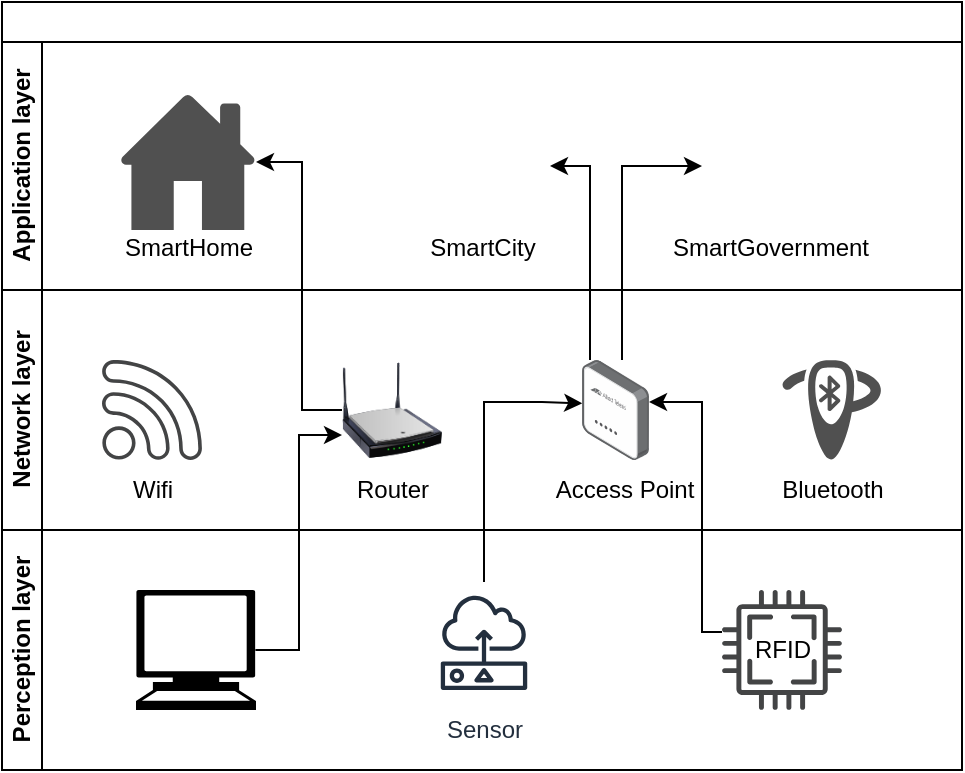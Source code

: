 <mxfile version="24.7.14">
  <diagram name="Page-1" id="r0GeugsKwieeJoHtUVfg">
    <mxGraphModel dx="940" dy="447" grid="1" gridSize="10" guides="1" tooltips="1" connect="1" arrows="1" fold="1" page="1" pageScale="1" pageWidth="850" pageHeight="1100" math="0" shadow="0">
      <root>
        <mxCell id="0" />
        <mxCell id="1" parent="0" />
        <mxCell id="H55He2t9uDGsArWsT2Ku-1" value="" style="swimlane;childLayout=stackLayout;resizeParent=1;resizeParentMax=0;horizontal=1;startSize=20;horizontalStack=0;html=1;" vertex="1" parent="1">
          <mxGeometry x="170" y="70" width="480" height="384" as="geometry" />
        </mxCell>
        <mxCell id="H55He2t9uDGsArWsT2Ku-2" value="Application layer" style="swimlane;startSize=20;horizontal=0;html=1;" vertex="1" parent="H55He2t9uDGsArWsT2Ku-1">
          <mxGeometry y="20" width="480" height="124" as="geometry" />
        </mxCell>
        <mxCell id="H55He2t9uDGsArWsT2Ku-7" value="" style="shape=image;html=1;verticalAlign=top;verticalLabelPosition=bottom;labelBackgroundColor=#ffffff;imageAspect=0;aspect=fixed;image=https://cdn1.iconfinder.com/data/icons/building-vol-3-3/512/12-128.png" vertex="1" parent="H55He2t9uDGsArWsT2Ku-2">
          <mxGeometry x="206" y="28" width="68" height="68" as="geometry" />
        </mxCell>
        <mxCell id="H55He2t9uDGsArWsT2Ku-8" value="" style="shape=image;html=1;verticalAlign=top;verticalLabelPosition=bottom;labelBackgroundColor=#ffffff;imageAspect=0;aspect=fixed;image=https://cdn3.iconfinder.com/data/icons/building-89/64/Bank-128.png" vertex="1" parent="H55He2t9uDGsArWsT2Ku-2">
          <mxGeometry x="350" y="28" width="68" height="68" as="geometry" />
        </mxCell>
        <mxCell id="H55He2t9uDGsArWsT2Ku-9" value="" style="sketch=0;pointerEvents=1;shadow=0;dashed=0;html=1;strokeColor=none;fillColor=#505050;labelPosition=center;verticalLabelPosition=bottom;verticalAlign=top;outlineConnect=0;align=center;shape=mxgraph.office.concepts.home;" vertex="1" parent="H55He2t9uDGsArWsT2Ku-2">
          <mxGeometry x="59" y="26" width="68" height="68" as="geometry" />
        </mxCell>
        <mxCell id="H55He2t9uDGsArWsT2Ku-21" value="SmartH&lt;span style=&quot;background-color: initial;&quot;&gt;ome&lt;/span&gt;" style="text;html=1;align=center;verticalAlign=middle;resizable=0;points=[];autosize=1;strokeColor=none;fillColor=none;" vertex="1" parent="H55He2t9uDGsArWsT2Ku-2">
          <mxGeometry x="48" y="88" width="90" height="30" as="geometry" />
        </mxCell>
        <mxCell id="H55He2t9uDGsArWsT2Ku-22" value="SmartCity" style="text;html=1;align=center;verticalAlign=middle;resizable=0;points=[];autosize=1;strokeColor=none;fillColor=none;" vertex="1" parent="H55He2t9uDGsArWsT2Ku-2">
          <mxGeometry x="200" y="88" width="80" height="30" as="geometry" />
        </mxCell>
        <mxCell id="H55He2t9uDGsArWsT2Ku-24" value="SmartGovernment" style="text;html=1;align=center;verticalAlign=middle;resizable=0;points=[];autosize=1;strokeColor=none;fillColor=none;" vertex="1" parent="H55He2t9uDGsArWsT2Ku-2">
          <mxGeometry x="324" y="88" width="120" height="30" as="geometry" />
        </mxCell>
        <mxCell id="H55He2t9uDGsArWsT2Ku-3" value="Network layer" style="swimlane;startSize=20;horizontal=0;html=1;" vertex="1" parent="H55He2t9uDGsArWsT2Ku-1">
          <mxGeometry y="144" width="480" height="120" as="geometry" />
        </mxCell>
        <mxCell id="H55He2t9uDGsArWsT2Ku-10" value="" style="sketch=0;pointerEvents=1;shadow=0;dashed=0;html=1;strokeColor=none;fillColor=#434445;aspect=fixed;labelPosition=center;verticalLabelPosition=bottom;verticalAlign=top;align=center;outlineConnect=0;shape=mxgraph.vvd.wi_fi;" vertex="1" parent="H55He2t9uDGsArWsT2Ku-3">
          <mxGeometry x="50" y="35" width="50" height="50" as="geometry" />
        </mxCell>
        <mxCell id="H55He2t9uDGsArWsT2Ku-12" value="" style="image;points=[];aspect=fixed;html=1;align=center;shadow=0;dashed=0;image=img/lib/allied_telesis/wireless/Access_Point_Indoor.svg;" vertex="1" parent="H55He2t9uDGsArWsT2Ku-3">
          <mxGeometry x="290" y="35.0" width="33.52" height="50" as="geometry" />
        </mxCell>
        <mxCell id="H55He2t9uDGsArWsT2Ku-13" value="" style="image;html=1;image=img/lib/clip_art/networking/Wireless_Router_N_128x128.png" vertex="1" parent="H55He2t9uDGsArWsT2Ku-3">
          <mxGeometry x="170" y="35" width="50" height="50" as="geometry" />
        </mxCell>
        <mxCell id="H55He2t9uDGsArWsT2Ku-14" value="" style="sketch=0;pointerEvents=1;shadow=0;dashed=0;html=1;strokeColor=none;fillColor=#505050;labelPosition=center;verticalLabelPosition=bottom;verticalAlign=top;outlineConnect=0;align=center;shape=mxgraph.office.devices.bluetooth;" vertex="1" parent="H55He2t9uDGsArWsT2Ku-3">
          <mxGeometry x="390" y="35" width="50" height="50" as="geometry" />
        </mxCell>
        <mxCell id="H55He2t9uDGsArWsT2Ku-25" value="Wifi" style="text;html=1;align=center;verticalAlign=middle;resizable=0;points=[];autosize=1;strokeColor=none;fillColor=none;" vertex="1" parent="H55He2t9uDGsArWsT2Ku-3">
          <mxGeometry x="55" y="85" width="40" height="30" as="geometry" />
        </mxCell>
        <mxCell id="H55He2t9uDGsArWsT2Ku-26" value="Router" style="text;html=1;align=center;verticalAlign=middle;resizable=0;points=[];autosize=1;strokeColor=none;fillColor=none;" vertex="1" parent="H55He2t9uDGsArWsT2Ku-3">
          <mxGeometry x="165" y="85" width="60" height="30" as="geometry" />
        </mxCell>
        <mxCell id="H55He2t9uDGsArWsT2Ku-28" value="Access Point" style="text;html=1;align=center;verticalAlign=middle;resizable=0;points=[];autosize=1;strokeColor=none;fillColor=none;" vertex="1" parent="H55He2t9uDGsArWsT2Ku-3">
          <mxGeometry x="266" y="85" width="90" height="30" as="geometry" />
        </mxCell>
        <mxCell id="H55He2t9uDGsArWsT2Ku-29" value="Bluetooth" style="text;html=1;align=center;verticalAlign=middle;resizable=0;points=[];autosize=1;strokeColor=none;fillColor=none;" vertex="1" parent="H55He2t9uDGsArWsT2Ku-3">
          <mxGeometry x="380" y="85" width="70" height="30" as="geometry" />
        </mxCell>
        <mxCell id="H55He2t9uDGsArWsT2Ku-37" style="edgeStyle=orthogonalEdgeStyle;rounded=0;orthogonalLoop=1;jettySize=auto;html=1;entryX=1.014;entryY=0.611;entryDx=0;entryDy=0;entryPerimeter=0;" edge="1" parent="H55He2t9uDGsArWsT2Ku-3" source="H55He2t9uDGsArWsT2Ku-20">
          <mxGeometry relative="1" as="geometry">
            <mxPoint x="364.53" y="170.45" as="sourcePoint" />
            <mxPoint x="323.519" y="56.0" as="targetPoint" />
            <Array as="points">
              <mxPoint x="350" y="171" />
              <mxPoint x="350" y="56" />
            </Array>
          </mxGeometry>
        </mxCell>
        <mxCell id="H55He2t9uDGsArWsT2Ku-4" value="Perception layer" style="swimlane;startSize=20;horizontal=0;html=1;" vertex="1" parent="H55He2t9uDGsArWsT2Ku-1">
          <mxGeometry y="264" width="480" height="120" as="geometry" />
        </mxCell>
        <mxCell id="H55He2t9uDGsArWsT2Ku-15" value="" style="shape=mxgraph.signs.tech.computer;html=1;pointerEvents=1;fillColor=#000000;strokeColor=none;verticalLabelPosition=bottom;verticalAlign=top;align=center;" vertex="1" parent="H55He2t9uDGsArWsT2Ku-4">
          <mxGeometry x="67" y="30" width="60" height="60" as="geometry" />
        </mxCell>
        <mxCell id="H55He2t9uDGsArWsT2Ku-16" value="Sensor" style="sketch=0;outlineConnect=0;fontColor=#232F3E;gradientColor=none;strokeColor=#232F3E;fillColor=#ffffff;dashed=0;verticalLabelPosition=bottom;verticalAlign=top;align=center;html=1;fontSize=12;fontStyle=0;aspect=fixed;shape=mxgraph.aws4.resourceIcon;resIcon=mxgraph.aws4.sensor;" vertex="1" parent="H55He2t9uDGsArWsT2Ku-4">
          <mxGeometry x="211" y="26" width="60" height="60" as="geometry" />
        </mxCell>
        <mxCell id="H55He2t9uDGsArWsT2Ku-20" value="" style="sketch=0;pointerEvents=1;shadow=0;dashed=0;html=1;strokeColor=none;fillColor=#434445;aspect=fixed;labelPosition=center;verticalLabelPosition=bottom;verticalAlign=top;align=center;outlineConnect=0;shape=mxgraph.vvd.cpu;" vertex="1" parent="H55He2t9uDGsArWsT2Ku-4">
          <mxGeometry x="360" y="30" width="60" height="60" as="geometry" />
        </mxCell>
        <mxCell id="H55He2t9uDGsArWsT2Ku-30" value="RFID" style="text;html=1;align=center;verticalAlign=middle;resizable=0;points=[];autosize=1;strokeColor=none;fillColor=none;" vertex="1" parent="H55He2t9uDGsArWsT2Ku-4">
          <mxGeometry x="365" y="45" width="50" height="30" as="geometry" />
        </mxCell>
        <mxCell id="H55He2t9uDGsArWsT2Ku-31" style="edgeStyle=orthogonalEdgeStyle;rounded=0;orthogonalLoop=1;jettySize=auto;html=1;exitX=0;exitY=0.5;exitDx=0;exitDy=0;" edge="1" parent="H55He2t9uDGsArWsT2Ku-1" source="H55He2t9uDGsArWsT2Ku-13" target="H55He2t9uDGsArWsT2Ku-9">
          <mxGeometry relative="1" as="geometry">
            <Array as="points">
              <mxPoint x="150" y="204" />
              <mxPoint x="150" y="80" />
            </Array>
          </mxGeometry>
        </mxCell>
        <mxCell id="H55He2t9uDGsArWsT2Ku-34" style="edgeStyle=orthogonalEdgeStyle;rounded=0;orthogonalLoop=1;jettySize=auto;html=1;exitX=0.995;exitY=0.5;exitDx=0;exitDy=0;exitPerimeter=0;entryX=0;entryY=0.75;entryDx=0;entryDy=0;" edge="1" parent="H55He2t9uDGsArWsT2Ku-1" source="H55He2t9uDGsArWsT2Ku-15" target="H55He2t9uDGsArWsT2Ku-13">
          <mxGeometry relative="1" as="geometry" />
        </mxCell>
        <mxCell id="H55He2t9uDGsArWsT2Ku-35" style="edgeStyle=orthogonalEdgeStyle;rounded=0;orthogonalLoop=1;jettySize=auto;html=1;entryX=0.003;entryY=0.433;entryDx=0;entryDy=0;entryPerimeter=0;" edge="1" parent="H55He2t9uDGsArWsT2Ku-1" source="H55He2t9uDGsArWsT2Ku-16" target="H55He2t9uDGsArWsT2Ku-12">
          <mxGeometry relative="1" as="geometry">
            <Array as="points">
              <mxPoint x="241" y="200" />
              <mxPoint x="270" y="200" />
            </Array>
          </mxGeometry>
        </mxCell>
        <mxCell id="H55He2t9uDGsArWsT2Ku-38" style="edgeStyle=orthogonalEdgeStyle;rounded=0;orthogonalLoop=1;jettySize=auto;html=1;entryX=0;entryY=0.5;entryDx=0;entryDy=0;" edge="1" parent="H55He2t9uDGsArWsT2Ku-1" source="H55He2t9uDGsArWsT2Ku-12" target="H55He2t9uDGsArWsT2Ku-8">
          <mxGeometry relative="1" as="geometry">
            <Array as="points">
              <mxPoint x="310" y="82" />
            </Array>
          </mxGeometry>
        </mxCell>
        <mxCell id="H55He2t9uDGsArWsT2Ku-39" style="edgeStyle=orthogonalEdgeStyle;rounded=0;orthogonalLoop=1;jettySize=auto;html=1;entryX=1;entryY=0.5;entryDx=0;entryDy=0;" edge="1" parent="H55He2t9uDGsArWsT2Ku-1" source="H55He2t9uDGsArWsT2Ku-12" target="H55He2t9uDGsArWsT2Ku-7">
          <mxGeometry relative="1" as="geometry">
            <Array as="points">
              <mxPoint x="294" y="82" />
            </Array>
          </mxGeometry>
        </mxCell>
      </root>
    </mxGraphModel>
  </diagram>
</mxfile>
